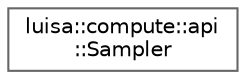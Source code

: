 digraph "类继承关系图"
{
 // LATEX_PDF_SIZE
  bgcolor="transparent";
  edge [fontname=Helvetica,fontsize=10,labelfontname=Helvetica,labelfontsize=10];
  node [fontname=Helvetica,fontsize=10,shape=box,height=0.2,width=0.4];
  rankdir="LR";
  Node0 [id="Node000000",label="luisa::compute::api\l::Sampler",height=0.2,width=0.4,color="grey40", fillcolor="white", style="filled",URL="$structluisa_1_1compute_1_1api_1_1_sampler.html",tooltip=" "];
}
